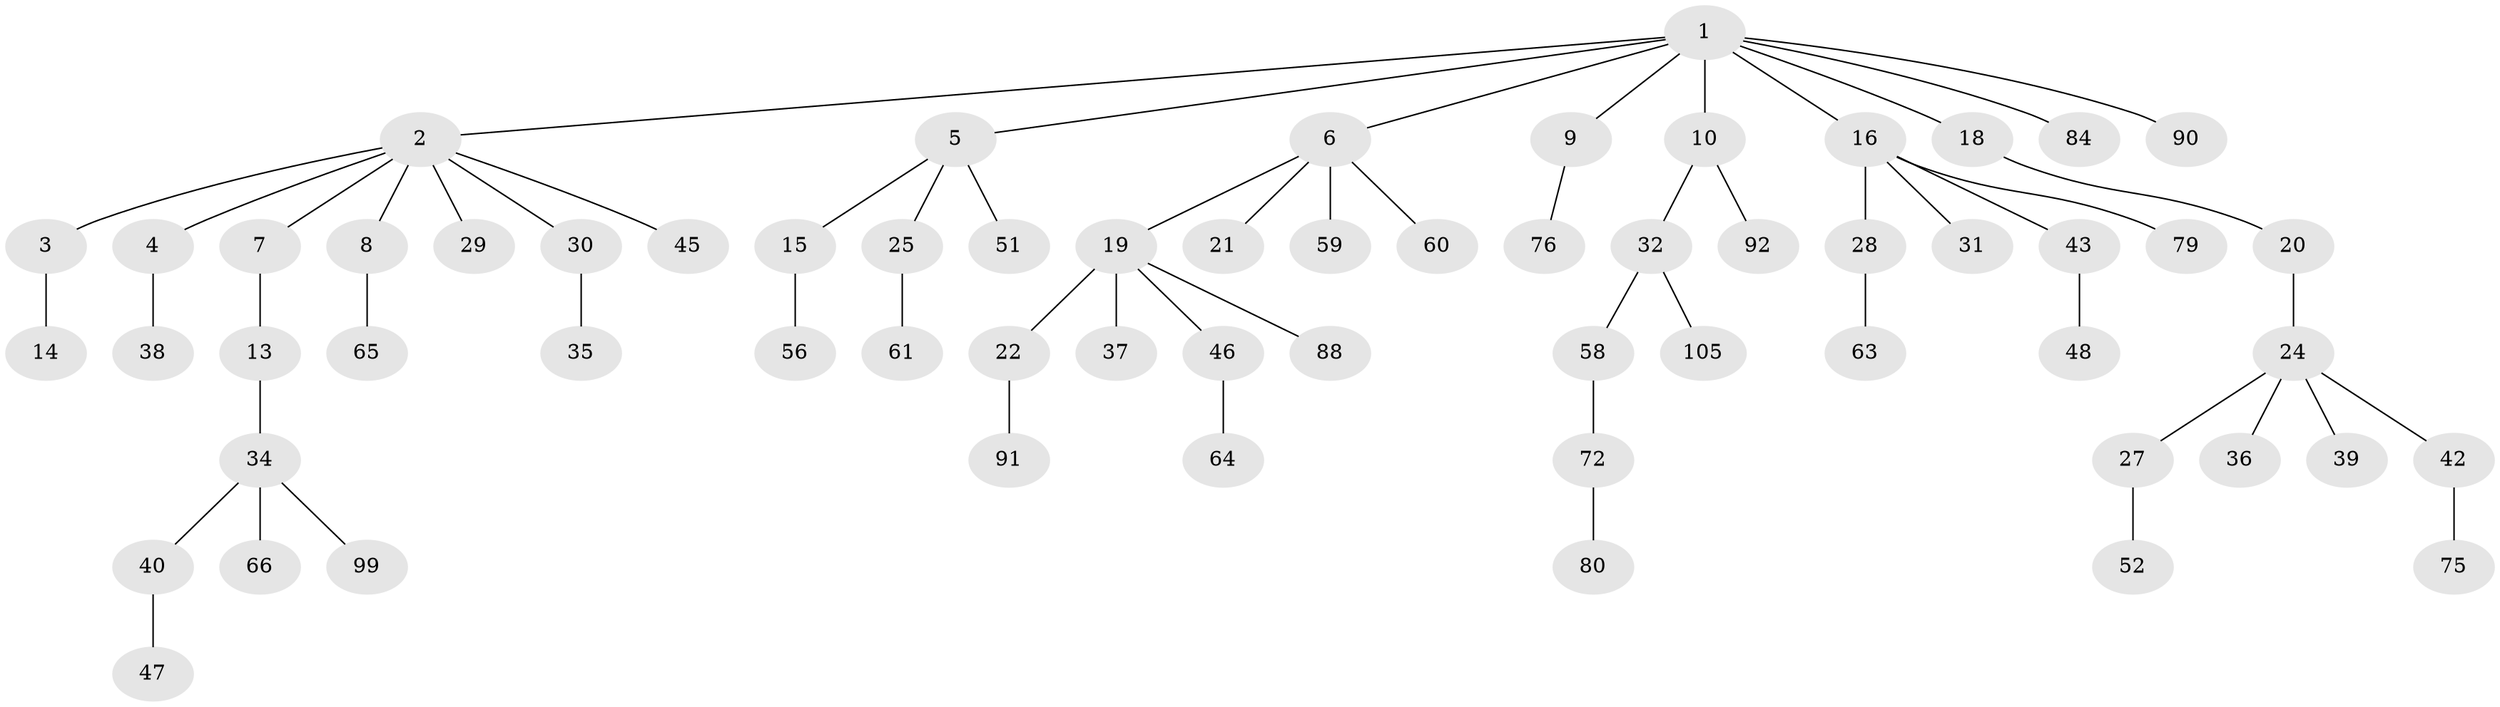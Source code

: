 // Generated by graph-tools (version 1.1) at 2025/52/02/27/25 19:52:13]
// undirected, 63 vertices, 62 edges
graph export_dot {
graph [start="1"]
  node [color=gray90,style=filled];
  1 [super="+71"];
  2 [super="+11"];
  3 [super="+23"];
  4 [super="+55"];
  5 [super="+102"];
  6 [super="+17"];
  7 [super="+12"];
  8;
  9 [super="+73"];
  10;
  13 [super="+33"];
  14 [super="+44"];
  15 [super="+96"];
  16 [super="+26"];
  18 [super="+93"];
  19 [super="+41"];
  20;
  21;
  22 [super="+83"];
  24 [super="+54"];
  25 [super="+81"];
  27;
  28;
  29;
  30 [super="+77"];
  31;
  32 [super="+53"];
  34 [super="+85"];
  35 [super="+57"];
  36;
  37 [super="+74"];
  38 [super="+98"];
  39 [super="+49"];
  40 [super="+104"];
  42 [super="+50"];
  43;
  45 [super="+70"];
  46 [super="+62"];
  47;
  48 [super="+103"];
  51;
  52 [super="+78"];
  56 [super="+67"];
  58 [super="+69"];
  59 [super="+100"];
  60;
  61 [super="+82"];
  63 [super="+68"];
  64 [super="+89"];
  65;
  66;
  72 [super="+87"];
  75;
  76 [super="+101"];
  79 [super="+86"];
  80;
  84;
  88 [super="+94"];
  90;
  91 [super="+95"];
  92 [super="+97"];
  99;
  105;
  1 -- 2;
  1 -- 5;
  1 -- 6;
  1 -- 9;
  1 -- 10;
  1 -- 16;
  1 -- 18;
  1 -- 90;
  1 -- 84;
  2 -- 3;
  2 -- 4;
  2 -- 7;
  2 -- 8;
  2 -- 29;
  2 -- 45;
  2 -- 30;
  3 -- 14;
  4 -- 38;
  5 -- 15;
  5 -- 25;
  5 -- 51;
  6 -- 21;
  6 -- 59;
  6 -- 19;
  6 -- 60;
  7 -- 13;
  8 -- 65;
  9 -- 76;
  10 -- 32;
  10 -- 92;
  13 -- 34;
  15 -- 56;
  16 -- 28;
  16 -- 31;
  16 -- 79;
  16 -- 43;
  18 -- 20;
  19 -- 22;
  19 -- 37;
  19 -- 46;
  19 -- 88;
  20 -- 24;
  22 -- 91;
  24 -- 27;
  24 -- 36;
  24 -- 39;
  24 -- 42;
  25 -- 61;
  27 -- 52;
  28 -- 63;
  30 -- 35;
  32 -- 58;
  32 -- 105;
  34 -- 40;
  34 -- 66;
  34 -- 99;
  40 -- 47;
  42 -- 75;
  43 -- 48;
  46 -- 64;
  58 -- 72;
  72 -- 80;
}
